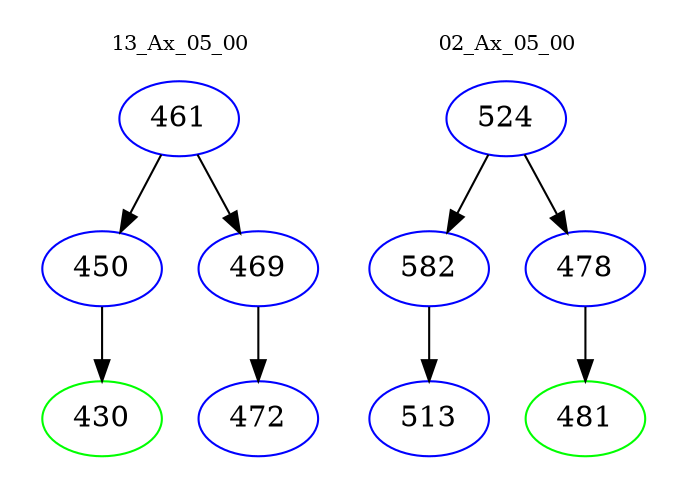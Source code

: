 digraph{
subgraph cluster_0 {
color = white
label = "13_Ax_05_00";
fontsize=10;
T0_461 [label="461", color="blue"]
T0_461 -> T0_450 [color="black"]
T0_450 [label="450", color="blue"]
T0_450 -> T0_430 [color="black"]
T0_430 [label="430", color="green"]
T0_461 -> T0_469 [color="black"]
T0_469 [label="469", color="blue"]
T0_469 -> T0_472 [color="black"]
T0_472 [label="472", color="blue"]
}
subgraph cluster_1 {
color = white
label = "02_Ax_05_00";
fontsize=10;
T1_524 [label="524", color="blue"]
T1_524 -> T1_582 [color="black"]
T1_582 [label="582", color="blue"]
T1_582 -> T1_513 [color="black"]
T1_513 [label="513", color="blue"]
T1_524 -> T1_478 [color="black"]
T1_478 [label="478", color="blue"]
T1_478 -> T1_481 [color="black"]
T1_481 [label="481", color="green"]
}
}
